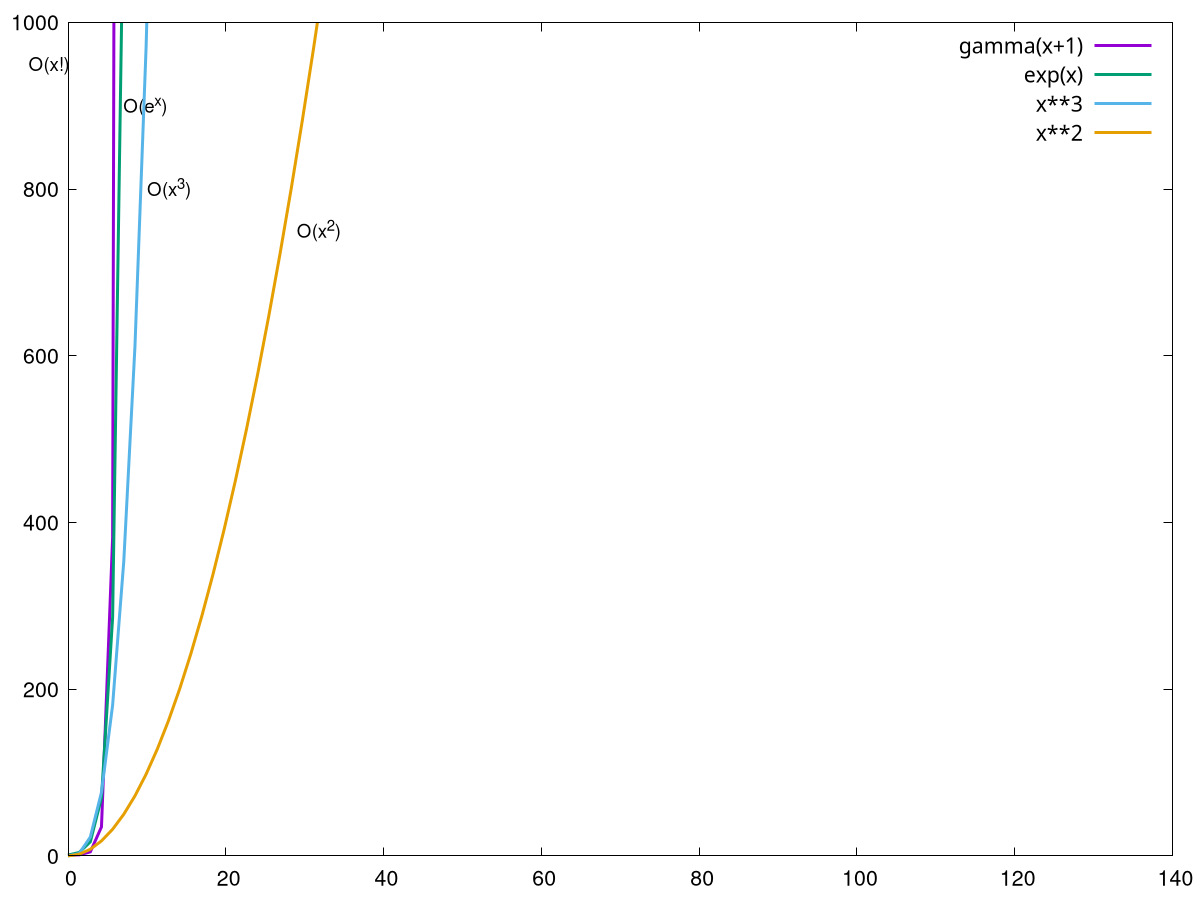 
set label "O(x!)" at first -5, first 950 font "Helvetica,14"
set label "O(e^x)" at first 7, first 900 font "Helvetica,14"
set label "O(x^3)" at first 10, first 800 font "Helvetica,14"
set label "O(x^2)" at first 29, first 750 font "Helvetica,14"


set key font ",16"

set tics font "Helvetica,16"
width = 3
plot [0:140] [0:1000] gamma(x+1) lw width,exp(x) lw width,x**3 lw width, x**2 lw width

